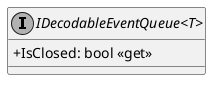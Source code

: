 @startuml
skinparam monochrome true
skinparam classAttributeIconSize 0

!startsub default
interface "IDecodableEventQueue<T>" {
    + IsClosed: bool <<get>>
}
!endsub

@enduml